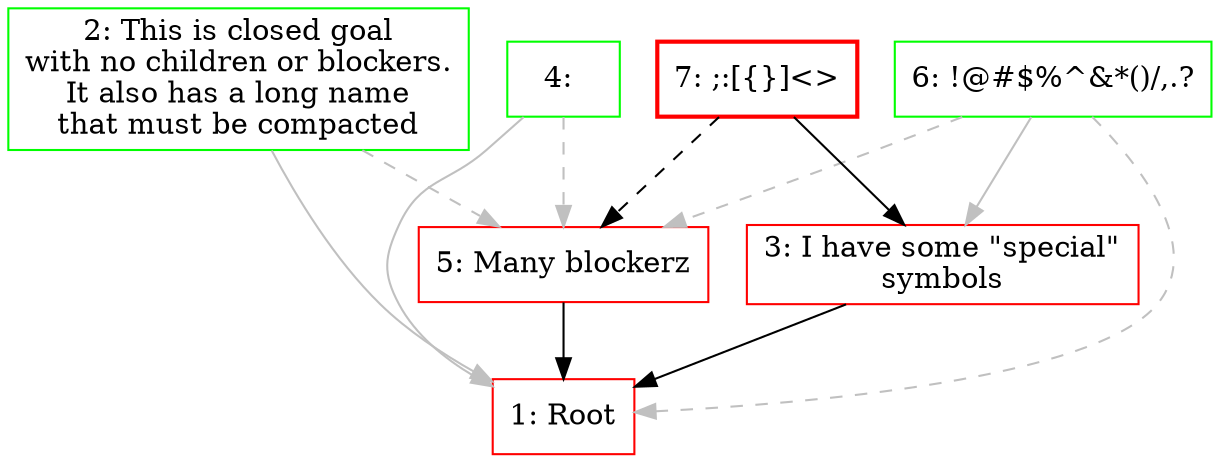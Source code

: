 digraph g {
node [shape=box];
1 [label="1: Root", color=red];
2 [label="2: This is closed goal
with no children or blockers.
It also has a long name
that must be compacted", color=green];
3 [label="3: I have some &quot;special&quot;
symbols", color=red];
4 [label="4: ", color=green];
5 [label="5: Many blockerz", color=red];
6 [label="6: !@#$%^&amp;*()\/,.?", color=green];
7 [label="7: ;:[{}]&lt;&gt;", color=red, style=bold];
2 -> 1 [color=gray];
3 -> 1 [color=black];
4 -> 1 [color=gray];
5 -> 1 [color=black];
6 -> 1 [color=gray, style=dashed];
6 -> 3 [color=gray];
7 -> 3 [color=black];
2 -> 5 [color=gray, style=dashed];
4 -> 5 [color=gray, style=dashed];
6 -> 5 [color=gray, style=dashed];
7 -> 5 [color=black, style=dashed];
}
